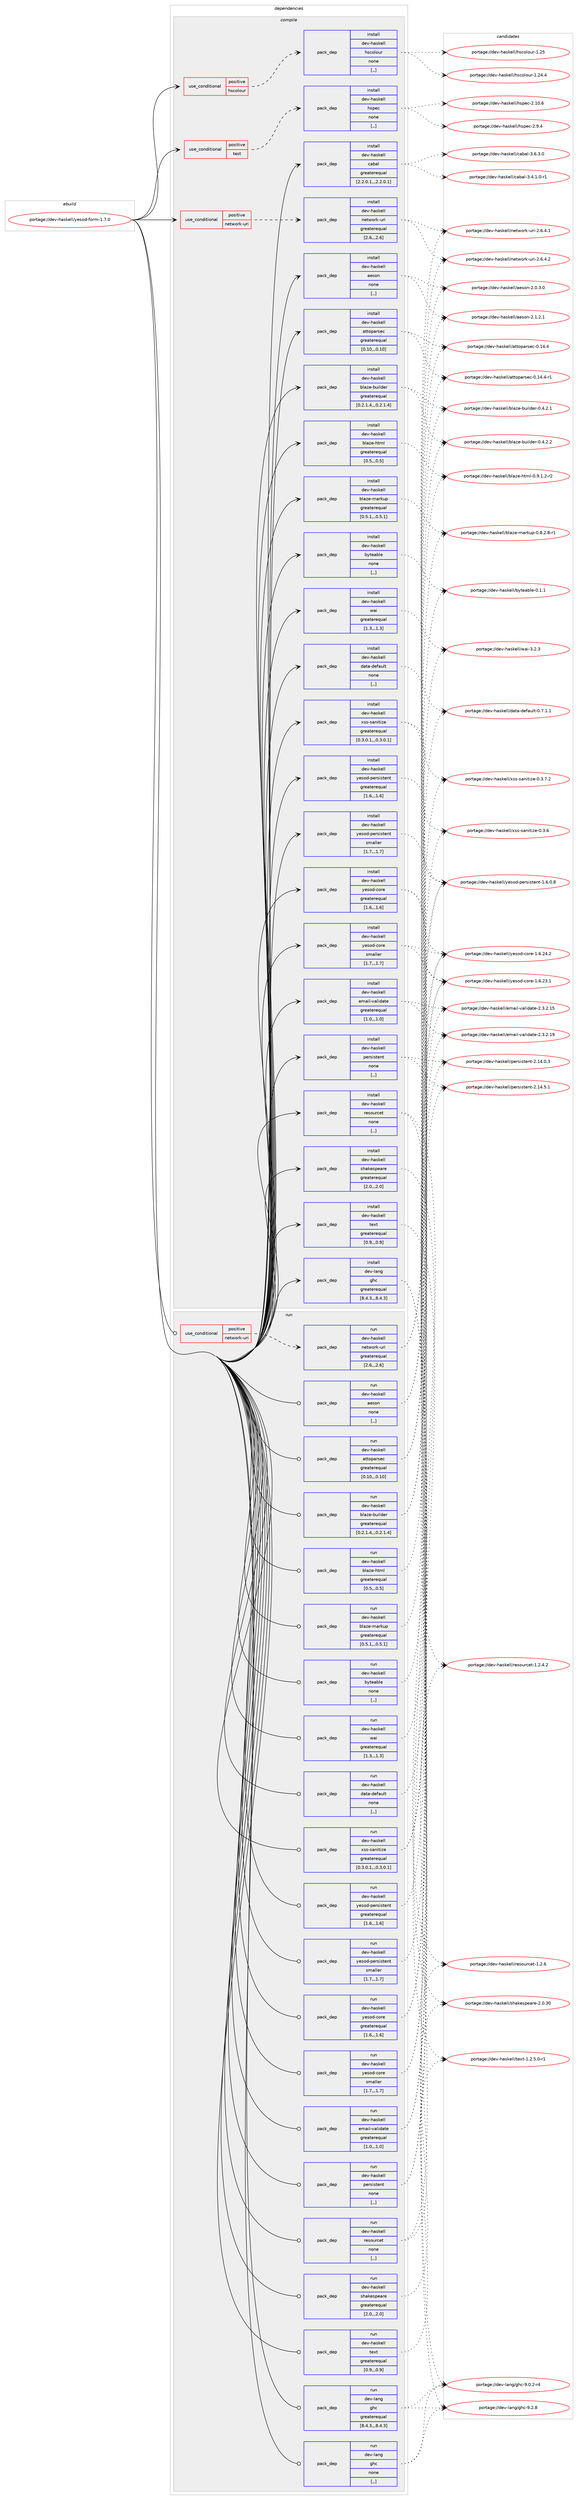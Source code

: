 digraph prolog {

# *************
# Graph options
# *************

newrank=true;
concentrate=true;
compound=true;
graph [rankdir=LR,fontname=Helvetica,fontsize=10,ranksep=1.5];#, ranksep=2.5, nodesep=0.2];
edge  [arrowhead=vee];
node  [fontname=Helvetica,fontsize=10];

# **********
# The ebuild
# **********

subgraph cluster_leftcol {
color=gray;
label=<<i>ebuild</i>>;
id [label="portage://dev-haskell/yesod-form-1.7.0", color=red, width=4, href="../dev-haskell/yesod-form-1.7.0.svg"];
}

# ****************
# The dependencies
# ****************

subgraph cluster_midcol {
color=gray;
label=<<i>dependencies</i>>;
subgraph cluster_compile {
fillcolor="#eeeeee";
style=filled;
label=<<i>compile</i>>;
subgraph cond21378 {
dependency92197 [label=<<TABLE BORDER="0" CELLBORDER="1" CELLSPACING="0" CELLPADDING="4"><TR><TD ROWSPAN="3" CELLPADDING="10">use_conditional</TD></TR><TR><TD>positive</TD></TR><TR><TD>hscolour</TD></TR></TABLE>>, shape=none, color=red];
subgraph pack69764 {
dependency92198 [label=<<TABLE BORDER="0" CELLBORDER="1" CELLSPACING="0" CELLPADDING="4" WIDTH="220"><TR><TD ROWSPAN="6" CELLPADDING="30">pack_dep</TD></TR><TR><TD WIDTH="110">install</TD></TR><TR><TD>dev-haskell</TD></TR><TR><TD>hscolour</TD></TR><TR><TD>none</TD></TR><TR><TD>[,,]</TD></TR></TABLE>>, shape=none, color=blue];
}
dependency92197:e -> dependency92198:w [weight=20,style="dashed",arrowhead="vee"];
}
id:e -> dependency92197:w [weight=20,style="solid",arrowhead="vee"];
subgraph cond21379 {
dependency92199 [label=<<TABLE BORDER="0" CELLBORDER="1" CELLSPACING="0" CELLPADDING="4"><TR><TD ROWSPAN="3" CELLPADDING="10">use_conditional</TD></TR><TR><TD>positive</TD></TR><TR><TD>network-uri</TD></TR></TABLE>>, shape=none, color=red];
subgraph pack69765 {
dependency92200 [label=<<TABLE BORDER="0" CELLBORDER="1" CELLSPACING="0" CELLPADDING="4" WIDTH="220"><TR><TD ROWSPAN="6" CELLPADDING="30">pack_dep</TD></TR><TR><TD WIDTH="110">install</TD></TR><TR><TD>dev-haskell</TD></TR><TR><TD>network-uri</TD></TR><TR><TD>greaterequal</TD></TR><TR><TD>[2.6,,,2.6]</TD></TR></TABLE>>, shape=none, color=blue];
}
dependency92199:e -> dependency92200:w [weight=20,style="dashed",arrowhead="vee"];
}
id:e -> dependency92199:w [weight=20,style="solid",arrowhead="vee"];
subgraph cond21380 {
dependency92201 [label=<<TABLE BORDER="0" CELLBORDER="1" CELLSPACING="0" CELLPADDING="4"><TR><TD ROWSPAN="3" CELLPADDING="10">use_conditional</TD></TR><TR><TD>positive</TD></TR><TR><TD>test</TD></TR></TABLE>>, shape=none, color=red];
subgraph pack69766 {
dependency92202 [label=<<TABLE BORDER="0" CELLBORDER="1" CELLSPACING="0" CELLPADDING="4" WIDTH="220"><TR><TD ROWSPAN="6" CELLPADDING="30">pack_dep</TD></TR><TR><TD WIDTH="110">install</TD></TR><TR><TD>dev-haskell</TD></TR><TR><TD>hspec</TD></TR><TR><TD>none</TD></TR><TR><TD>[,,]</TD></TR></TABLE>>, shape=none, color=blue];
}
dependency92201:e -> dependency92202:w [weight=20,style="dashed",arrowhead="vee"];
}
id:e -> dependency92201:w [weight=20,style="solid",arrowhead="vee"];
subgraph pack69767 {
dependency92203 [label=<<TABLE BORDER="0" CELLBORDER="1" CELLSPACING="0" CELLPADDING="4" WIDTH="220"><TR><TD ROWSPAN="6" CELLPADDING="30">pack_dep</TD></TR><TR><TD WIDTH="110">install</TD></TR><TR><TD>dev-haskell</TD></TR><TR><TD>aeson</TD></TR><TR><TD>none</TD></TR><TR><TD>[,,]</TD></TR></TABLE>>, shape=none, color=blue];
}
id:e -> dependency92203:w [weight=20,style="solid",arrowhead="vee"];
subgraph pack69768 {
dependency92204 [label=<<TABLE BORDER="0" CELLBORDER="1" CELLSPACING="0" CELLPADDING="4" WIDTH="220"><TR><TD ROWSPAN="6" CELLPADDING="30">pack_dep</TD></TR><TR><TD WIDTH="110">install</TD></TR><TR><TD>dev-haskell</TD></TR><TR><TD>attoparsec</TD></TR><TR><TD>greaterequal</TD></TR><TR><TD>[0.10,,,0.10]</TD></TR></TABLE>>, shape=none, color=blue];
}
id:e -> dependency92204:w [weight=20,style="solid",arrowhead="vee"];
subgraph pack69769 {
dependency92205 [label=<<TABLE BORDER="0" CELLBORDER="1" CELLSPACING="0" CELLPADDING="4" WIDTH="220"><TR><TD ROWSPAN="6" CELLPADDING="30">pack_dep</TD></TR><TR><TD WIDTH="110">install</TD></TR><TR><TD>dev-haskell</TD></TR><TR><TD>blaze-builder</TD></TR><TR><TD>greaterequal</TD></TR><TR><TD>[0.2.1.4,,,0.2.1.4]</TD></TR></TABLE>>, shape=none, color=blue];
}
id:e -> dependency92205:w [weight=20,style="solid",arrowhead="vee"];
subgraph pack69770 {
dependency92206 [label=<<TABLE BORDER="0" CELLBORDER="1" CELLSPACING="0" CELLPADDING="4" WIDTH="220"><TR><TD ROWSPAN="6" CELLPADDING="30">pack_dep</TD></TR><TR><TD WIDTH="110">install</TD></TR><TR><TD>dev-haskell</TD></TR><TR><TD>blaze-html</TD></TR><TR><TD>greaterequal</TD></TR><TR><TD>[0.5,,,0.5]</TD></TR></TABLE>>, shape=none, color=blue];
}
id:e -> dependency92206:w [weight=20,style="solid",arrowhead="vee"];
subgraph pack69771 {
dependency92207 [label=<<TABLE BORDER="0" CELLBORDER="1" CELLSPACING="0" CELLPADDING="4" WIDTH="220"><TR><TD ROWSPAN="6" CELLPADDING="30">pack_dep</TD></TR><TR><TD WIDTH="110">install</TD></TR><TR><TD>dev-haskell</TD></TR><TR><TD>blaze-markup</TD></TR><TR><TD>greaterequal</TD></TR><TR><TD>[0.5.1,,,0.5.1]</TD></TR></TABLE>>, shape=none, color=blue];
}
id:e -> dependency92207:w [weight=20,style="solid",arrowhead="vee"];
subgraph pack69772 {
dependency92208 [label=<<TABLE BORDER="0" CELLBORDER="1" CELLSPACING="0" CELLPADDING="4" WIDTH="220"><TR><TD ROWSPAN="6" CELLPADDING="30">pack_dep</TD></TR><TR><TD WIDTH="110">install</TD></TR><TR><TD>dev-haskell</TD></TR><TR><TD>byteable</TD></TR><TR><TD>none</TD></TR><TR><TD>[,,]</TD></TR></TABLE>>, shape=none, color=blue];
}
id:e -> dependency92208:w [weight=20,style="solid",arrowhead="vee"];
subgraph pack69773 {
dependency92209 [label=<<TABLE BORDER="0" CELLBORDER="1" CELLSPACING="0" CELLPADDING="4" WIDTH="220"><TR><TD ROWSPAN="6" CELLPADDING="30">pack_dep</TD></TR><TR><TD WIDTH="110">install</TD></TR><TR><TD>dev-haskell</TD></TR><TR><TD>cabal</TD></TR><TR><TD>greaterequal</TD></TR><TR><TD>[2.2.0.1,,,2.2.0.1]</TD></TR></TABLE>>, shape=none, color=blue];
}
id:e -> dependency92209:w [weight=20,style="solid",arrowhead="vee"];
subgraph pack69774 {
dependency92210 [label=<<TABLE BORDER="0" CELLBORDER="1" CELLSPACING="0" CELLPADDING="4" WIDTH="220"><TR><TD ROWSPAN="6" CELLPADDING="30">pack_dep</TD></TR><TR><TD WIDTH="110">install</TD></TR><TR><TD>dev-haskell</TD></TR><TR><TD>data-default</TD></TR><TR><TD>none</TD></TR><TR><TD>[,,]</TD></TR></TABLE>>, shape=none, color=blue];
}
id:e -> dependency92210:w [weight=20,style="solid",arrowhead="vee"];
subgraph pack69775 {
dependency92211 [label=<<TABLE BORDER="0" CELLBORDER="1" CELLSPACING="0" CELLPADDING="4" WIDTH="220"><TR><TD ROWSPAN="6" CELLPADDING="30">pack_dep</TD></TR><TR><TD WIDTH="110">install</TD></TR><TR><TD>dev-haskell</TD></TR><TR><TD>email-validate</TD></TR><TR><TD>greaterequal</TD></TR><TR><TD>[1.0,,,1.0]</TD></TR></TABLE>>, shape=none, color=blue];
}
id:e -> dependency92211:w [weight=20,style="solid",arrowhead="vee"];
subgraph pack69776 {
dependency92212 [label=<<TABLE BORDER="0" CELLBORDER="1" CELLSPACING="0" CELLPADDING="4" WIDTH="220"><TR><TD ROWSPAN="6" CELLPADDING="30">pack_dep</TD></TR><TR><TD WIDTH="110">install</TD></TR><TR><TD>dev-haskell</TD></TR><TR><TD>persistent</TD></TR><TR><TD>none</TD></TR><TR><TD>[,,]</TD></TR></TABLE>>, shape=none, color=blue];
}
id:e -> dependency92212:w [weight=20,style="solid",arrowhead="vee"];
subgraph pack69777 {
dependency92213 [label=<<TABLE BORDER="0" CELLBORDER="1" CELLSPACING="0" CELLPADDING="4" WIDTH="220"><TR><TD ROWSPAN="6" CELLPADDING="30">pack_dep</TD></TR><TR><TD WIDTH="110">install</TD></TR><TR><TD>dev-haskell</TD></TR><TR><TD>resourcet</TD></TR><TR><TD>none</TD></TR><TR><TD>[,,]</TD></TR></TABLE>>, shape=none, color=blue];
}
id:e -> dependency92213:w [weight=20,style="solid",arrowhead="vee"];
subgraph pack69778 {
dependency92214 [label=<<TABLE BORDER="0" CELLBORDER="1" CELLSPACING="0" CELLPADDING="4" WIDTH="220"><TR><TD ROWSPAN="6" CELLPADDING="30">pack_dep</TD></TR><TR><TD WIDTH="110">install</TD></TR><TR><TD>dev-haskell</TD></TR><TR><TD>shakespeare</TD></TR><TR><TD>greaterequal</TD></TR><TR><TD>[2.0,,,2.0]</TD></TR></TABLE>>, shape=none, color=blue];
}
id:e -> dependency92214:w [weight=20,style="solid",arrowhead="vee"];
subgraph pack69779 {
dependency92215 [label=<<TABLE BORDER="0" CELLBORDER="1" CELLSPACING="0" CELLPADDING="4" WIDTH="220"><TR><TD ROWSPAN="6" CELLPADDING="30">pack_dep</TD></TR><TR><TD WIDTH="110">install</TD></TR><TR><TD>dev-haskell</TD></TR><TR><TD>text</TD></TR><TR><TD>greaterequal</TD></TR><TR><TD>[0.9,,,0.9]</TD></TR></TABLE>>, shape=none, color=blue];
}
id:e -> dependency92215:w [weight=20,style="solid",arrowhead="vee"];
subgraph pack69780 {
dependency92216 [label=<<TABLE BORDER="0" CELLBORDER="1" CELLSPACING="0" CELLPADDING="4" WIDTH="220"><TR><TD ROWSPAN="6" CELLPADDING="30">pack_dep</TD></TR><TR><TD WIDTH="110">install</TD></TR><TR><TD>dev-haskell</TD></TR><TR><TD>wai</TD></TR><TR><TD>greaterequal</TD></TR><TR><TD>[1.3,,,1.3]</TD></TR></TABLE>>, shape=none, color=blue];
}
id:e -> dependency92216:w [weight=20,style="solid",arrowhead="vee"];
subgraph pack69781 {
dependency92217 [label=<<TABLE BORDER="0" CELLBORDER="1" CELLSPACING="0" CELLPADDING="4" WIDTH="220"><TR><TD ROWSPAN="6" CELLPADDING="30">pack_dep</TD></TR><TR><TD WIDTH="110">install</TD></TR><TR><TD>dev-haskell</TD></TR><TR><TD>xss-sanitize</TD></TR><TR><TD>greaterequal</TD></TR><TR><TD>[0.3.0.1,,,0.3.0.1]</TD></TR></TABLE>>, shape=none, color=blue];
}
id:e -> dependency92217:w [weight=20,style="solid",arrowhead="vee"];
subgraph pack69782 {
dependency92218 [label=<<TABLE BORDER="0" CELLBORDER="1" CELLSPACING="0" CELLPADDING="4" WIDTH="220"><TR><TD ROWSPAN="6" CELLPADDING="30">pack_dep</TD></TR><TR><TD WIDTH="110">install</TD></TR><TR><TD>dev-haskell</TD></TR><TR><TD>yesod-core</TD></TR><TR><TD>greaterequal</TD></TR><TR><TD>[1.6,,,1.6]</TD></TR></TABLE>>, shape=none, color=blue];
}
id:e -> dependency92218:w [weight=20,style="solid",arrowhead="vee"];
subgraph pack69783 {
dependency92219 [label=<<TABLE BORDER="0" CELLBORDER="1" CELLSPACING="0" CELLPADDING="4" WIDTH="220"><TR><TD ROWSPAN="6" CELLPADDING="30">pack_dep</TD></TR><TR><TD WIDTH="110">install</TD></TR><TR><TD>dev-haskell</TD></TR><TR><TD>yesod-core</TD></TR><TR><TD>smaller</TD></TR><TR><TD>[1.7,,,1.7]</TD></TR></TABLE>>, shape=none, color=blue];
}
id:e -> dependency92219:w [weight=20,style="solid",arrowhead="vee"];
subgraph pack69784 {
dependency92220 [label=<<TABLE BORDER="0" CELLBORDER="1" CELLSPACING="0" CELLPADDING="4" WIDTH="220"><TR><TD ROWSPAN="6" CELLPADDING="30">pack_dep</TD></TR><TR><TD WIDTH="110">install</TD></TR><TR><TD>dev-haskell</TD></TR><TR><TD>yesod-persistent</TD></TR><TR><TD>greaterequal</TD></TR><TR><TD>[1.6,,,1.6]</TD></TR></TABLE>>, shape=none, color=blue];
}
id:e -> dependency92220:w [weight=20,style="solid",arrowhead="vee"];
subgraph pack69785 {
dependency92221 [label=<<TABLE BORDER="0" CELLBORDER="1" CELLSPACING="0" CELLPADDING="4" WIDTH="220"><TR><TD ROWSPAN="6" CELLPADDING="30">pack_dep</TD></TR><TR><TD WIDTH="110">install</TD></TR><TR><TD>dev-haskell</TD></TR><TR><TD>yesod-persistent</TD></TR><TR><TD>smaller</TD></TR><TR><TD>[1.7,,,1.7]</TD></TR></TABLE>>, shape=none, color=blue];
}
id:e -> dependency92221:w [weight=20,style="solid",arrowhead="vee"];
subgraph pack69786 {
dependency92222 [label=<<TABLE BORDER="0" CELLBORDER="1" CELLSPACING="0" CELLPADDING="4" WIDTH="220"><TR><TD ROWSPAN="6" CELLPADDING="30">pack_dep</TD></TR><TR><TD WIDTH="110">install</TD></TR><TR><TD>dev-lang</TD></TR><TR><TD>ghc</TD></TR><TR><TD>greaterequal</TD></TR><TR><TD>[8.4.3,,,8.4.3]</TD></TR></TABLE>>, shape=none, color=blue];
}
id:e -> dependency92222:w [weight=20,style="solid",arrowhead="vee"];
}
subgraph cluster_compileandrun {
fillcolor="#eeeeee";
style=filled;
label=<<i>compile and run</i>>;
}
subgraph cluster_run {
fillcolor="#eeeeee";
style=filled;
label=<<i>run</i>>;
subgraph cond21381 {
dependency92223 [label=<<TABLE BORDER="0" CELLBORDER="1" CELLSPACING="0" CELLPADDING="4"><TR><TD ROWSPAN="3" CELLPADDING="10">use_conditional</TD></TR><TR><TD>positive</TD></TR><TR><TD>network-uri</TD></TR></TABLE>>, shape=none, color=red];
subgraph pack69787 {
dependency92224 [label=<<TABLE BORDER="0" CELLBORDER="1" CELLSPACING="0" CELLPADDING="4" WIDTH="220"><TR><TD ROWSPAN="6" CELLPADDING="30">pack_dep</TD></TR><TR><TD WIDTH="110">run</TD></TR><TR><TD>dev-haskell</TD></TR><TR><TD>network-uri</TD></TR><TR><TD>greaterequal</TD></TR><TR><TD>[2.6,,,2.6]</TD></TR></TABLE>>, shape=none, color=blue];
}
dependency92223:e -> dependency92224:w [weight=20,style="dashed",arrowhead="vee"];
}
id:e -> dependency92223:w [weight=20,style="solid",arrowhead="odot"];
subgraph pack69788 {
dependency92225 [label=<<TABLE BORDER="0" CELLBORDER="1" CELLSPACING="0" CELLPADDING="4" WIDTH="220"><TR><TD ROWSPAN="6" CELLPADDING="30">pack_dep</TD></TR><TR><TD WIDTH="110">run</TD></TR><TR><TD>dev-haskell</TD></TR><TR><TD>aeson</TD></TR><TR><TD>none</TD></TR><TR><TD>[,,]</TD></TR></TABLE>>, shape=none, color=blue];
}
id:e -> dependency92225:w [weight=20,style="solid",arrowhead="odot"];
subgraph pack69789 {
dependency92226 [label=<<TABLE BORDER="0" CELLBORDER="1" CELLSPACING="0" CELLPADDING="4" WIDTH="220"><TR><TD ROWSPAN="6" CELLPADDING="30">pack_dep</TD></TR><TR><TD WIDTH="110">run</TD></TR><TR><TD>dev-haskell</TD></TR><TR><TD>attoparsec</TD></TR><TR><TD>greaterequal</TD></TR><TR><TD>[0.10,,,0.10]</TD></TR></TABLE>>, shape=none, color=blue];
}
id:e -> dependency92226:w [weight=20,style="solid",arrowhead="odot"];
subgraph pack69790 {
dependency92227 [label=<<TABLE BORDER="0" CELLBORDER="1" CELLSPACING="0" CELLPADDING="4" WIDTH="220"><TR><TD ROWSPAN="6" CELLPADDING="30">pack_dep</TD></TR><TR><TD WIDTH="110">run</TD></TR><TR><TD>dev-haskell</TD></TR><TR><TD>blaze-builder</TD></TR><TR><TD>greaterequal</TD></TR><TR><TD>[0.2.1.4,,,0.2.1.4]</TD></TR></TABLE>>, shape=none, color=blue];
}
id:e -> dependency92227:w [weight=20,style="solid",arrowhead="odot"];
subgraph pack69791 {
dependency92228 [label=<<TABLE BORDER="0" CELLBORDER="1" CELLSPACING="0" CELLPADDING="4" WIDTH="220"><TR><TD ROWSPAN="6" CELLPADDING="30">pack_dep</TD></TR><TR><TD WIDTH="110">run</TD></TR><TR><TD>dev-haskell</TD></TR><TR><TD>blaze-html</TD></TR><TR><TD>greaterequal</TD></TR><TR><TD>[0.5,,,0.5]</TD></TR></TABLE>>, shape=none, color=blue];
}
id:e -> dependency92228:w [weight=20,style="solid",arrowhead="odot"];
subgraph pack69792 {
dependency92229 [label=<<TABLE BORDER="0" CELLBORDER="1" CELLSPACING="0" CELLPADDING="4" WIDTH="220"><TR><TD ROWSPAN="6" CELLPADDING="30">pack_dep</TD></TR><TR><TD WIDTH="110">run</TD></TR><TR><TD>dev-haskell</TD></TR><TR><TD>blaze-markup</TD></TR><TR><TD>greaterequal</TD></TR><TR><TD>[0.5.1,,,0.5.1]</TD></TR></TABLE>>, shape=none, color=blue];
}
id:e -> dependency92229:w [weight=20,style="solid",arrowhead="odot"];
subgraph pack69793 {
dependency92230 [label=<<TABLE BORDER="0" CELLBORDER="1" CELLSPACING="0" CELLPADDING="4" WIDTH="220"><TR><TD ROWSPAN="6" CELLPADDING="30">pack_dep</TD></TR><TR><TD WIDTH="110">run</TD></TR><TR><TD>dev-haskell</TD></TR><TR><TD>byteable</TD></TR><TR><TD>none</TD></TR><TR><TD>[,,]</TD></TR></TABLE>>, shape=none, color=blue];
}
id:e -> dependency92230:w [weight=20,style="solid",arrowhead="odot"];
subgraph pack69794 {
dependency92231 [label=<<TABLE BORDER="0" CELLBORDER="1" CELLSPACING="0" CELLPADDING="4" WIDTH="220"><TR><TD ROWSPAN="6" CELLPADDING="30">pack_dep</TD></TR><TR><TD WIDTH="110">run</TD></TR><TR><TD>dev-haskell</TD></TR><TR><TD>data-default</TD></TR><TR><TD>none</TD></TR><TR><TD>[,,]</TD></TR></TABLE>>, shape=none, color=blue];
}
id:e -> dependency92231:w [weight=20,style="solid",arrowhead="odot"];
subgraph pack69795 {
dependency92232 [label=<<TABLE BORDER="0" CELLBORDER="1" CELLSPACING="0" CELLPADDING="4" WIDTH="220"><TR><TD ROWSPAN="6" CELLPADDING="30">pack_dep</TD></TR><TR><TD WIDTH="110">run</TD></TR><TR><TD>dev-haskell</TD></TR><TR><TD>email-validate</TD></TR><TR><TD>greaterequal</TD></TR><TR><TD>[1.0,,,1.0]</TD></TR></TABLE>>, shape=none, color=blue];
}
id:e -> dependency92232:w [weight=20,style="solid",arrowhead="odot"];
subgraph pack69796 {
dependency92233 [label=<<TABLE BORDER="0" CELLBORDER="1" CELLSPACING="0" CELLPADDING="4" WIDTH="220"><TR><TD ROWSPAN="6" CELLPADDING="30">pack_dep</TD></TR><TR><TD WIDTH="110">run</TD></TR><TR><TD>dev-haskell</TD></TR><TR><TD>persistent</TD></TR><TR><TD>none</TD></TR><TR><TD>[,,]</TD></TR></TABLE>>, shape=none, color=blue];
}
id:e -> dependency92233:w [weight=20,style="solid",arrowhead="odot"];
subgraph pack69797 {
dependency92234 [label=<<TABLE BORDER="0" CELLBORDER="1" CELLSPACING="0" CELLPADDING="4" WIDTH="220"><TR><TD ROWSPAN="6" CELLPADDING="30">pack_dep</TD></TR><TR><TD WIDTH="110">run</TD></TR><TR><TD>dev-haskell</TD></TR><TR><TD>resourcet</TD></TR><TR><TD>none</TD></TR><TR><TD>[,,]</TD></TR></TABLE>>, shape=none, color=blue];
}
id:e -> dependency92234:w [weight=20,style="solid",arrowhead="odot"];
subgraph pack69798 {
dependency92235 [label=<<TABLE BORDER="0" CELLBORDER="1" CELLSPACING="0" CELLPADDING="4" WIDTH="220"><TR><TD ROWSPAN="6" CELLPADDING="30">pack_dep</TD></TR><TR><TD WIDTH="110">run</TD></TR><TR><TD>dev-haskell</TD></TR><TR><TD>shakespeare</TD></TR><TR><TD>greaterequal</TD></TR><TR><TD>[2.0,,,2.0]</TD></TR></TABLE>>, shape=none, color=blue];
}
id:e -> dependency92235:w [weight=20,style="solid",arrowhead="odot"];
subgraph pack69799 {
dependency92236 [label=<<TABLE BORDER="0" CELLBORDER="1" CELLSPACING="0" CELLPADDING="4" WIDTH="220"><TR><TD ROWSPAN="6" CELLPADDING="30">pack_dep</TD></TR><TR><TD WIDTH="110">run</TD></TR><TR><TD>dev-haskell</TD></TR><TR><TD>text</TD></TR><TR><TD>greaterequal</TD></TR><TR><TD>[0.9,,,0.9]</TD></TR></TABLE>>, shape=none, color=blue];
}
id:e -> dependency92236:w [weight=20,style="solid",arrowhead="odot"];
subgraph pack69800 {
dependency92237 [label=<<TABLE BORDER="0" CELLBORDER="1" CELLSPACING="0" CELLPADDING="4" WIDTH="220"><TR><TD ROWSPAN="6" CELLPADDING="30">pack_dep</TD></TR><TR><TD WIDTH="110">run</TD></TR><TR><TD>dev-haskell</TD></TR><TR><TD>wai</TD></TR><TR><TD>greaterequal</TD></TR><TR><TD>[1.3,,,1.3]</TD></TR></TABLE>>, shape=none, color=blue];
}
id:e -> dependency92237:w [weight=20,style="solid",arrowhead="odot"];
subgraph pack69801 {
dependency92238 [label=<<TABLE BORDER="0" CELLBORDER="1" CELLSPACING="0" CELLPADDING="4" WIDTH="220"><TR><TD ROWSPAN="6" CELLPADDING="30">pack_dep</TD></TR><TR><TD WIDTH="110">run</TD></TR><TR><TD>dev-haskell</TD></TR><TR><TD>xss-sanitize</TD></TR><TR><TD>greaterequal</TD></TR><TR><TD>[0.3.0.1,,,0.3.0.1]</TD></TR></TABLE>>, shape=none, color=blue];
}
id:e -> dependency92238:w [weight=20,style="solid",arrowhead="odot"];
subgraph pack69802 {
dependency92239 [label=<<TABLE BORDER="0" CELLBORDER="1" CELLSPACING="0" CELLPADDING="4" WIDTH="220"><TR><TD ROWSPAN="6" CELLPADDING="30">pack_dep</TD></TR><TR><TD WIDTH="110">run</TD></TR><TR><TD>dev-haskell</TD></TR><TR><TD>yesod-core</TD></TR><TR><TD>greaterequal</TD></TR><TR><TD>[1.6,,,1.6]</TD></TR></TABLE>>, shape=none, color=blue];
}
id:e -> dependency92239:w [weight=20,style="solid",arrowhead="odot"];
subgraph pack69803 {
dependency92240 [label=<<TABLE BORDER="0" CELLBORDER="1" CELLSPACING="0" CELLPADDING="4" WIDTH="220"><TR><TD ROWSPAN="6" CELLPADDING="30">pack_dep</TD></TR><TR><TD WIDTH="110">run</TD></TR><TR><TD>dev-haskell</TD></TR><TR><TD>yesod-core</TD></TR><TR><TD>smaller</TD></TR><TR><TD>[1.7,,,1.7]</TD></TR></TABLE>>, shape=none, color=blue];
}
id:e -> dependency92240:w [weight=20,style="solid",arrowhead="odot"];
subgraph pack69804 {
dependency92241 [label=<<TABLE BORDER="0" CELLBORDER="1" CELLSPACING="0" CELLPADDING="4" WIDTH="220"><TR><TD ROWSPAN="6" CELLPADDING="30">pack_dep</TD></TR><TR><TD WIDTH="110">run</TD></TR><TR><TD>dev-haskell</TD></TR><TR><TD>yesod-persistent</TD></TR><TR><TD>greaterequal</TD></TR><TR><TD>[1.6,,,1.6]</TD></TR></TABLE>>, shape=none, color=blue];
}
id:e -> dependency92241:w [weight=20,style="solid",arrowhead="odot"];
subgraph pack69805 {
dependency92242 [label=<<TABLE BORDER="0" CELLBORDER="1" CELLSPACING="0" CELLPADDING="4" WIDTH="220"><TR><TD ROWSPAN="6" CELLPADDING="30">pack_dep</TD></TR><TR><TD WIDTH="110">run</TD></TR><TR><TD>dev-haskell</TD></TR><TR><TD>yesod-persistent</TD></TR><TR><TD>smaller</TD></TR><TR><TD>[1.7,,,1.7]</TD></TR></TABLE>>, shape=none, color=blue];
}
id:e -> dependency92242:w [weight=20,style="solid",arrowhead="odot"];
subgraph pack69806 {
dependency92243 [label=<<TABLE BORDER="0" CELLBORDER="1" CELLSPACING="0" CELLPADDING="4" WIDTH="220"><TR><TD ROWSPAN="6" CELLPADDING="30">pack_dep</TD></TR><TR><TD WIDTH="110">run</TD></TR><TR><TD>dev-lang</TD></TR><TR><TD>ghc</TD></TR><TR><TD>greaterequal</TD></TR><TR><TD>[8.4.3,,,8.4.3]</TD></TR></TABLE>>, shape=none, color=blue];
}
id:e -> dependency92243:w [weight=20,style="solid",arrowhead="odot"];
subgraph pack69807 {
dependency92244 [label=<<TABLE BORDER="0" CELLBORDER="1" CELLSPACING="0" CELLPADDING="4" WIDTH="220"><TR><TD ROWSPAN="6" CELLPADDING="30">pack_dep</TD></TR><TR><TD WIDTH="110">run</TD></TR><TR><TD>dev-lang</TD></TR><TR><TD>ghc</TD></TR><TR><TD>none</TD></TR><TR><TD>[,,]</TD></TR></TABLE>>, shape=none, color=blue];
}
id:e -> dependency92244:w [weight=20,style="solid",arrowhead="odot"];
}
}

# **************
# The candidates
# **************

subgraph cluster_choices {
rank=same;
color=gray;
label=<<i>candidates</i>>;

subgraph choice69764 {
color=black;
nodesep=1;
choice100101118451049711510710110810847104115991111081111171144549465053 [label="portage://dev-haskell/hscolour-1.25", color=red, width=4,href="../dev-haskell/hscolour-1.25.svg"];
choice1001011184510497115107101108108471041159911110811111711445494650524652 [label="portage://dev-haskell/hscolour-1.24.4", color=red, width=4,href="../dev-haskell/hscolour-1.24.4.svg"];
dependency92198:e -> choice100101118451049711510710110810847104115991111081111171144549465053:w [style=dotted,weight="100"];
dependency92198:e -> choice1001011184510497115107101108108471041159911110811111711445494650524652:w [style=dotted,weight="100"];
}
subgraph choice69765 {
color=black;
nodesep=1;
choice100101118451049711510710110810847110101116119111114107451171141054550465446524650 [label="portage://dev-haskell/network-uri-2.6.4.2", color=red, width=4,href="../dev-haskell/network-uri-2.6.4.2.svg"];
choice100101118451049711510710110810847110101116119111114107451171141054550465446524649 [label="portage://dev-haskell/network-uri-2.6.4.1", color=red, width=4,href="../dev-haskell/network-uri-2.6.4.1.svg"];
dependency92200:e -> choice100101118451049711510710110810847110101116119111114107451171141054550465446524650:w [style=dotted,weight="100"];
dependency92200:e -> choice100101118451049711510710110810847110101116119111114107451171141054550465446524649:w [style=dotted,weight="100"];
}
subgraph choice69766 {
color=black;
nodesep=1;
choice1001011184510497115107101108108471041151121019945504649484654 [label="portage://dev-haskell/hspec-2.10.6", color=red, width=4,href="../dev-haskell/hspec-2.10.6.svg"];
choice10010111845104971151071011081084710411511210199455046574652 [label="portage://dev-haskell/hspec-2.9.4", color=red, width=4,href="../dev-haskell/hspec-2.9.4.svg"];
dependency92202:e -> choice1001011184510497115107101108108471041151121019945504649484654:w [style=dotted,weight="100"];
dependency92202:e -> choice10010111845104971151071011081084710411511210199455046574652:w [style=dotted,weight="100"];
}
subgraph choice69767 {
color=black;
nodesep=1;
choice100101118451049711510710110810847971011151111104550464946504649 [label="portage://dev-haskell/aeson-2.1.2.1", color=red, width=4,href="../dev-haskell/aeson-2.1.2.1.svg"];
choice100101118451049711510710110810847971011151111104550464846514648 [label="portage://dev-haskell/aeson-2.0.3.0", color=red, width=4,href="../dev-haskell/aeson-2.0.3.0.svg"];
dependency92203:e -> choice100101118451049711510710110810847971011151111104550464946504649:w [style=dotted,weight="100"];
dependency92203:e -> choice100101118451049711510710110810847971011151111104550464846514648:w [style=dotted,weight="100"];
}
subgraph choice69768 {
color=black;
nodesep=1;
choice100101118451049711510710110810847971161161111129711411510199454846495246524511449 [label="portage://dev-haskell/attoparsec-0.14.4-r1", color=red, width=4,href="../dev-haskell/attoparsec-0.14.4-r1.svg"];
choice10010111845104971151071011081084797116116111112971141151019945484649524652 [label="portage://dev-haskell/attoparsec-0.14.4", color=red, width=4,href="../dev-haskell/attoparsec-0.14.4.svg"];
dependency92204:e -> choice100101118451049711510710110810847971161161111129711411510199454846495246524511449:w [style=dotted,weight="100"];
dependency92204:e -> choice10010111845104971151071011081084797116116111112971141151019945484649524652:w [style=dotted,weight="100"];
}
subgraph choice69769 {
color=black;
nodesep=1;
choice100101118451049711510710110810847981089712210145981171051081001011144548465246504650 [label="portage://dev-haskell/blaze-builder-0.4.2.2", color=red, width=4,href="../dev-haskell/blaze-builder-0.4.2.2.svg"];
choice100101118451049711510710110810847981089712210145981171051081001011144548465246504649 [label="portage://dev-haskell/blaze-builder-0.4.2.1", color=red, width=4,href="../dev-haskell/blaze-builder-0.4.2.1.svg"];
dependency92205:e -> choice100101118451049711510710110810847981089712210145981171051081001011144548465246504650:w [style=dotted,weight="100"];
dependency92205:e -> choice100101118451049711510710110810847981089712210145981171051081001011144548465246504649:w [style=dotted,weight="100"];
}
subgraph choice69770 {
color=black;
nodesep=1;
choice10010111845104971151071011081084798108971221014510411610910845484657464946504511450 [label="portage://dev-haskell/blaze-html-0.9.1.2-r2", color=red, width=4,href="../dev-haskell/blaze-html-0.9.1.2-r2.svg"];
dependency92206:e -> choice10010111845104971151071011081084798108971221014510411610910845484657464946504511450:w [style=dotted,weight="100"];
}
subgraph choice69771 {
color=black;
nodesep=1;
choice1001011184510497115107101108108479810897122101451099711410711711245484656465046564511449 [label="portage://dev-haskell/blaze-markup-0.8.2.8-r1", color=red, width=4,href="../dev-haskell/blaze-markup-0.8.2.8-r1.svg"];
dependency92207:e -> choice1001011184510497115107101108108479810897122101451099711410711711245484656465046564511449:w [style=dotted,weight="100"];
}
subgraph choice69772 {
color=black;
nodesep=1;
choice100101118451049711510710110810847981211161019798108101454846494649 [label="portage://dev-haskell/byteable-0.1.1", color=red, width=4,href="../dev-haskell/byteable-0.1.1.svg"];
dependency92208:e -> choice100101118451049711510710110810847981211161019798108101454846494649:w [style=dotted,weight="100"];
}
subgraph choice69773 {
color=black;
nodesep=1;
choice100101118451049711510710110810847999798971084551465446514648 [label="portage://dev-haskell/cabal-3.6.3.0", color=red, width=4,href="../dev-haskell/cabal-3.6.3.0.svg"];
choice1001011184510497115107101108108479997989710845514652464946484511449 [label="portage://dev-haskell/cabal-3.4.1.0-r1", color=red, width=4,href="../dev-haskell/cabal-3.4.1.0-r1.svg"];
dependency92209:e -> choice100101118451049711510710110810847999798971084551465446514648:w [style=dotted,weight="100"];
dependency92209:e -> choice1001011184510497115107101108108479997989710845514652464946484511449:w [style=dotted,weight="100"];
}
subgraph choice69774 {
color=black;
nodesep=1;
choice100101118451049711510710110810847100971169745100101102971171081164548465546494649 [label="portage://dev-haskell/data-default-0.7.1.1", color=red, width=4,href="../dev-haskell/data-default-0.7.1.1.svg"];
dependency92210:e -> choice100101118451049711510710110810847100971169745100101102971171081164548465546494649:w [style=dotted,weight="100"];
}
subgraph choice69775 {
color=black;
nodesep=1;
choice10010111845104971151071011081084710110997105108451189710810510097116101455046514650464957 [label="portage://dev-haskell/email-validate-2.3.2.19", color=red, width=4,href="../dev-haskell/email-validate-2.3.2.19.svg"];
choice10010111845104971151071011081084710110997105108451189710810510097116101455046514650464953 [label="portage://dev-haskell/email-validate-2.3.2.15", color=red, width=4,href="../dev-haskell/email-validate-2.3.2.15.svg"];
dependency92211:e -> choice10010111845104971151071011081084710110997105108451189710810510097116101455046514650464957:w [style=dotted,weight="100"];
dependency92211:e -> choice10010111845104971151071011081084710110997105108451189710810510097116101455046514650464953:w [style=dotted,weight="100"];
}
subgraph choice69776 {
color=black;
nodesep=1;
choice100101118451049711510710110810847112101114115105115116101110116455046495246534649 [label="portage://dev-haskell/persistent-2.14.5.1", color=red, width=4,href="../dev-haskell/persistent-2.14.5.1.svg"];
choice100101118451049711510710110810847112101114115105115116101110116455046495246484651 [label="portage://dev-haskell/persistent-2.14.0.3", color=red, width=4,href="../dev-haskell/persistent-2.14.0.3.svg"];
dependency92212:e -> choice100101118451049711510710110810847112101114115105115116101110116455046495246534649:w [style=dotted,weight="100"];
dependency92212:e -> choice100101118451049711510710110810847112101114115105115116101110116455046495246484651:w [style=dotted,weight="100"];
}
subgraph choice69777 {
color=black;
nodesep=1;
choice10010111845104971151071011081084711410111511111711499101116454946504654 [label="portage://dev-haskell/resourcet-1.2.6", color=red, width=4,href="../dev-haskell/resourcet-1.2.6.svg"];
choice100101118451049711510710110810847114101115111117114991011164549465046524650 [label="portage://dev-haskell/resourcet-1.2.4.2", color=red, width=4,href="../dev-haskell/resourcet-1.2.4.2.svg"];
dependency92213:e -> choice10010111845104971151071011081084711410111511111711499101116454946504654:w [style=dotted,weight="100"];
dependency92213:e -> choice100101118451049711510710110810847114101115111117114991011164549465046524650:w [style=dotted,weight="100"];
}
subgraph choice69778 {
color=black;
nodesep=1;
choice100101118451049711510710110810847115104971071011151121019711410145504648465148 [label="portage://dev-haskell/shakespeare-2.0.30", color=red, width=4,href="../dev-haskell/shakespeare-2.0.30.svg"];
dependency92214:e -> choice100101118451049711510710110810847115104971071011151121019711410145504648465148:w [style=dotted,weight="100"];
}
subgraph choice69779 {
color=black;
nodesep=1;
choice10010111845104971151071011081084711610112011645494650465346484511449 [label="portage://dev-haskell/text-1.2.5.0-r1", color=red, width=4,href="../dev-haskell/text-1.2.5.0-r1.svg"];
dependency92215:e -> choice10010111845104971151071011081084711610112011645494650465346484511449:w [style=dotted,weight="100"];
}
subgraph choice69780 {
color=black;
nodesep=1;
choice10010111845104971151071011081084711997105455146504651 [label="portage://dev-haskell/wai-3.2.3", color=red, width=4,href="../dev-haskell/wai-3.2.3.svg"];
dependency92216:e -> choice10010111845104971151071011081084711997105455146504651:w [style=dotted,weight="100"];
}
subgraph choice69781 {
color=black;
nodesep=1;
choice10010111845104971151071011081084712011511545115971101051161051221014548465146554650 [label="portage://dev-haskell/xss-sanitize-0.3.7.2", color=red, width=4,href="../dev-haskell/xss-sanitize-0.3.7.2.svg"];
choice1001011184510497115107101108108471201151154511597110105116105122101454846514654 [label="portage://dev-haskell/xss-sanitize-0.3.6", color=red, width=4,href="../dev-haskell/xss-sanitize-0.3.6.svg"];
dependency92217:e -> choice10010111845104971151071011081084712011511545115971101051161051221014548465146554650:w [style=dotted,weight="100"];
dependency92217:e -> choice1001011184510497115107101108108471201151154511597110105116105122101454846514654:w [style=dotted,weight="100"];
}
subgraph choice69782 {
color=black;
nodesep=1;
choice1001011184510497115107101108108471211011151111004599111114101454946544650524650 [label="portage://dev-haskell/yesod-core-1.6.24.2", color=red, width=4,href="../dev-haskell/yesod-core-1.6.24.2.svg"];
choice1001011184510497115107101108108471211011151111004599111114101454946544650514649 [label="portage://dev-haskell/yesod-core-1.6.23.1", color=red, width=4,href="../dev-haskell/yesod-core-1.6.23.1.svg"];
dependency92218:e -> choice1001011184510497115107101108108471211011151111004599111114101454946544650524650:w [style=dotted,weight="100"];
dependency92218:e -> choice1001011184510497115107101108108471211011151111004599111114101454946544650514649:w [style=dotted,weight="100"];
}
subgraph choice69783 {
color=black;
nodesep=1;
choice1001011184510497115107101108108471211011151111004599111114101454946544650524650 [label="portage://dev-haskell/yesod-core-1.6.24.2", color=red, width=4,href="../dev-haskell/yesod-core-1.6.24.2.svg"];
choice1001011184510497115107101108108471211011151111004599111114101454946544650514649 [label="portage://dev-haskell/yesod-core-1.6.23.1", color=red, width=4,href="../dev-haskell/yesod-core-1.6.23.1.svg"];
dependency92219:e -> choice1001011184510497115107101108108471211011151111004599111114101454946544650524650:w [style=dotted,weight="100"];
dependency92219:e -> choice1001011184510497115107101108108471211011151111004599111114101454946544650514649:w [style=dotted,weight="100"];
}
subgraph choice69784 {
color=black;
nodesep=1;
choice100101118451049711510710110810847121101115111100451121011141151051151161011101164549465446484656 [label="portage://dev-haskell/yesod-persistent-1.6.0.8", color=red, width=4,href="../dev-haskell/yesod-persistent-1.6.0.8.svg"];
dependency92220:e -> choice100101118451049711510710110810847121101115111100451121011141151051151161011101164549465446484656:w [style=dotted,weight="100"];
}
subgraph choice69785 {
color=black;
nodesep=1;
choice100101118451049711510710110810847121101115111100451121011141151051151161011101164549465446484656 [label="portage://dev-haskell/yesod-persistent-1.6.0.8", color=red, width=4,href="../dev-haskell/yesod-persistent-1.6.0.8.svg"];
dependency92221:e -> choice100101118451049711510710110810847121101115111100451121011141151051151161011101164549465446484656:w [style=dotted,weight="100"];
}
subgraph choice69786 {
color=black;
nodesep=1;
choice10010111845108971101034710310499455746504656 [label="portage://dev-lang/ghc-9.2.8", color=red, width=4,href="../dev-lang/ghc-9.2.8.svg"];
choice100101118451089711010347103104994557464846504511452 [label="portage://dev-lang/ghc-9.0.2-r4", color=red, width=4,href="../dev-lang/ghc-9.0.2-r4.svg"];
dependency92222:e -> choice10010111845108971101034710310499455746504656:w [style=dotted,weight="100"];
dependency92222:e -> choice100101118451089711010347103104994557464846504511452:w [style=dotted,weight="100"];
}
subgraph choice69787 {
color=black;
nodesep=1;
choice100101118451049711510710110810847110101116119111114107451171141054550465446524650 [label="portage://dev-haskell/network-uri-2.6.4.2", color=red, width=4,href="../dev-haskell/network-uri-2.6.4.2.svg"];
choice100101118451049711510710110810847110101116119111114107451171141054550465446524649 [label="portage://dev-haskell/network-uri-2.6.4.1", color=red, width=4,href="../dev-haskell/network-uri-2.6.4.1.svg"];
dependency92224:e -> choice100101118451049711510710110810847110101116119111114107451171141054550465446524650:w [style=dotted,weight="100"];
dependency92224:e -> choice100101118451049711510710110810847110101116119111114107451171141054550465446524649:w [style=dotted,weight="100"];
}
subgraph choice69788 {
color=black;
nodesep=1;
choice100101118451049711510710110810847971011151111104550464946504649 [label="portage://dev-haskell/aeson-2.1.2.1", color=red, width=4,href="../dev-haskell/aeson-2.1.2.1.svg"];
choice100101118451049711510710110810847971011151111104550464846514648 [label="portage://dev-haskell/aeson-2.0.3.0", color=red, width=4,href="../dev-haskell/aeson-2.0.3.0.svg"];
dependency92225:e -> choice100101118451049711510710110810847971011151111104550464946504649:w [style=dotted,weight="100"];
dependency92225:e -> choice100101118451049711510710110810847971011151111104550464846514648:w [style=dotted,weight="100"];
}
subgraph choice69789 {
color=black;
nodesep=1;
choice100101118451049711510710110810847971161161111129711411510199454846495246524511449 [label="portage://dev-haskell/attoparsec-0.14.4-r1", color=red, width=4,href="../dev-haskell/attoparsec-0.14.4-r1.svg"];
choice10010111845104971151071011081084797116116111112971141151019945484649524652 [label="portage://dev-haskell/attoparsec-0.14.4", color=red, width=4,href="../dev-haskell/attoparsec-0.14.4.svg"];
dependency92226:e -> choice100101118451049711510710110810847971161161111129711411510199454846495246524511449:w [style=dotted,weight="100"];
dependency92226:e -> choice10010111845104971151071011081084797116116111112971141151019945484649524652:w [style=dotted,weight="100"];
}
subgraph choice69790 {
color=black;
nodesep=1;
choice100101118451049711510710110810847981089712210145981171051081001011144548465246504650 [label="portage://dev-haskell/blaze-builder-0.4.2.2", color=red, width=4,href="../dev-haskell/blaze-builder-0.4.2.2.svg"];
choice100101118451049711510710110810847981089712210145981171051081001011144548465246504649 [label="portage://dev-haskell/blaze-builder-0.4.2.1", color=red, width=4,href="../dev-haskell/blaze-builder-0.4.2.1.svg"];
dependency92227:e -> choice100101118451049711510710110810847981089712210145981171051081001011144548465246504650:w [style=dotted,weight="100"];
dependency92227:e -> choice100101118451049711510710110810847981089712210145981171051081001011144548465246504649:w [style=dotted,weight="100"];
}
subgraph choice69791 {
color=black;
nodesep=1;
choice10010111845104971151071011081084798108971221014510411610910845484657464946504511450 [label="portage://dev-haskell/blaze-html-0.9.1.2-r2", color=red, width=4,href="../dev-haskell/blaze-html-0.9.1.2-r2.svg"];
dependency92228:e -> choice10010111845104971151071011081084798108971221014510411610910845484657464946504511450:w [style=dotted,weight="100"];
}
subgraph choice69792 {
color=black;
nodesep=1;
choice1001011184510497115107101108108479810897122101451099711410711711245484656465046564511449 [label="portage://dev-haskell/blaze-markup-0.8.2.8-r1", color=red, width=4,href="../dev-haskell/blaze-markup-0.8.2.8-r1.svg"];
dependency92229:e -> choice1001011184510497115107101108108479810897122101451099711410711711245484656465046564511449:w [style=dotted,weight="100"];
}
subgraph choice69793 {
color=black;
nodesep=1;
choice100101118451049711510710110810847981211161019798108101454846494649 [label="portage://dev-haskell/byteable-0.1.1", color=red, width=4,href="../dev-haskell/byteable-0.1.1.svg"];
dependency92230:e -> choice100101118451049711510710110810847981211161019798108101454846494649:w [style=dotted,weight="100"];
}
subgraph choice69794 {
color=black;
nodesep=1;
choice100101118451049711510710110810847100971169745100101102971171081164548465546494649 [label="portage://dev-haskell/data-default-0.7.1.1", color=red, width=4,href="../dev-haskell/data-default-0.7.1.1.svg"];
dependency92231:e -> choice100101118451049711510710110810847100971169745100101102971171081164548465546494649:w [style=dotted,weight="100"];
}
subgraph choice69795 {
color=black;
nodesep=1;
choice10010111845104971151071011081084710110997105108451189710810510097116101455046514650464957 [label="portage://dev-haskell/email-validate-2.3.2.19", color=red, width=4,href="../dev-haskell/email-validate-2.3.2.19.svg"];
choice10010111845104971151071011081084710110997105108451189710810510097116101455046514650464953 [label="portage://dev-haskell/email-validate-2.3.2.15", color=red, width=4,href="../dev-haskell/email-validate-2.3.2.15.svg"];
dependency92232:e -> choice10010111845104971151071011081084710110997105108451189710810510097116101455046514650464957:w [style=dotted,weight="100"];
dependency92232:e -> choice10010111845104971151071011081084710110997105108451189710810510097116101455046514650464953:w [style=dotted,weight="100"];
}
subgraph choice69796 {
color=black;
nodesep=1;
choice100101118451049711510710110810847112101114115105115116101110116455046495246534649 [label="portage://dev-haskell/persistent-2.14.5.1", color=red, width=4,href="../dev-haskell/persistent-2.14.5.1.svg"];
choice100101118451049711510710110810847112101114115105115116101110116455046495246484651 [label="portage://dev-haskell/persistent-2.14.0.3", color=red, width=4,href="../dev-haskell/persistent-2.14.0.3.svg"];
dependency92233:e -> choice100101118451049711510710110810847112101114115105115116101110116455046495246534649:w [style=dotted,weight="100"];
dependency92233:e -> choice100101118451049711510710110810847112101114115105115116101110116455046495246484651:w [style=dotted,weight="100"];
}
subgraph choice69797 {
color=black;
nodesep=1;
choice10010111845104971151071011081084711410111511111711499101116454946504654 [label="portage://dev-haskell/resourcet-1.2.6", color=red, width=4,href="../dev-haskell/resourcet-1.2.6.svg"];
choice100101118451049711510710110810847114101115111117114991011164549465046524650 [label="portage://dev-haskell/resourcet-1.2.4.2", color=red, width=4,href="../dev-haskell/resourcet-1.2.4.2.svg"];
dependency92234:e -> choice10010111845104971151071011081084711410111511111711499101116454946504654:w [style=dotted,weight="100"];
dependency92234:e -> choice100101118451049711510710110810847114101115111117114991011164549465046524650:w [style=dotted,weight="100"];
}
subgraph choice69798 {
color=black;
nodesep=1;
choice100101118451049711510710110810847115104971071011151121019711410145504648465148 [label="portage://dev-haskell/shakespeare-2.0.30", color=red, width=4,href="../dev-haskell/shakespeare-2.0.30.svg"];
dependency92235:e -> choice100101118451049711510710110810847115104971071011151121019711410145504648465148:w [style=dotted,weight="100"];
}
subgraph choice69799 {
color=black;
nodesep=1;
choice10010111845104971151071011081084711610112011645494650465346484511449 [label="portage://dev-haskell/text-1.2.5.0-r1", color=red, width=4,href="../dev-haskell/text-1.2.5.0-r1.svg"];
dependency92236:e -> choice10010111845104971151071011081084711610112011645494650465346484511449:w [style=dotted,weight="100"];
}
subgraph choice69800 {
color=black;
nodesep=1;
choice10010111845104971151071011081084711997105455146504651 [label="portage://dev-haskell/wai-3.2.3", color=red, width=4,href="../dev-haskell/wai-3.2.3.svg"];
dependency92237:e -> choice10010111845104971151071011081084711997105455146504651:w [style=dotted,weight="100"];
}
subgraph choice69801 {
color=black;
nodesep=1;
choice10010111845104971151071011081084712011511545115971101051161051221014548465146554650 [label="portage://dev-haskell/xss-sanitize-0.3.7.2", color=red, width=4,href="../dev-haskell/xss-sanitize-0.3.7.2.svg"];
choice1001011184510497115107101108108471201151154511597110105116105122101454846514654 [label="portage://dev-haskell/xss-sanitize-0.3.6", color=red, width=4,href="../dev-haskell/xss-sanitize-0.3.6.svg"];
dependency92238:e -> choice10010111845104971151071011081084712011511545115971101051161051221014548465146554650:w [style=dotted,weight="100"];
dependency92238:e -> choice1001011184510497115107101108108471201151154511597110105116105122101454846514654:w [style=dotted,weight="100"];
}
subgraph choice69802 {
color=black;
nodesep=1;
choice1001011184510497115107101108108471211011151111004599111114101454946544650524650 [label="portage://dev-haskell/yesod-core-1.6.24.2", color=red, width=4,href="../dev-haskell/yesod-core-1.6.24.2.svg"];
choice1001011184510497115107101108108471211011151111004599111114101454946544650514649 [label="portage://dev-haskell/yesod-core-1.6.23.1", color=red, width=4,href="../dev-haskell/yesod-core-1.6.23.1.svg"];
dependency92239:e -> choice1001011184510497115107101108108471211011151111004599111114101454946544650524650:w [style=dotted,weight="100"];
dependency92239:e -> choice1001011184510497115107101108108471211011151111004599111114101454946544650514649:w [style=dotted,weight="100"];
}
subgraph choice69803 {
color=black;
nodesep=1;
choice1001011184510497115107101108108471211011151111004599111114101454946544650524650 [label="portage://dev-haskell/yesod-core-1.6.24.2", color=red, width=4,href="../dev-haskell/yesod-core-1.6.24.2.svg"];
choice1001011184510497115107101108108471211011151111004599111114101454946544650514649 [label="portage://dev-haskell/yesod-core-1.6.23.1", color=red, width=4,href="../dev-haskell/yesod-core-1.6.23.1.svg"];
dependency92240:e -> choice1001011184510497115107101108108471211011151111004599111114101454946544650524650:w [style=dotted,weight="100"];
dependency92240:e -> choice1001011184510497115107101108108471211011151111004599111114101454946544650514649:w [style=dotted,weight="100"];
}
subgraph choice69804 {
color=black;
nodesep=1;
choice100101118451049711510710110810847121101115111100451121011141151051151161011101164549465446484656 [label="portage://dev-haskell/yesod-persistent-1.6.0.8", color=red, width=4,href="../dev-haskell/yesod-persistent-1.6.0.8.svg"];
dependency92241:e -> choice100101118451049711510710110810847121101115111100451121011141151051151161011101164549465446484656:w [style=dotted,weight="100"];
}
subgraph choice69805 {
color=black;
nodesep=1;
choice100101118451049711510710110810847121101115111100451121011141151051151161011101164549465446484656 [label="portage://dev-haskell/yesod-persistent-1.6.0.8", color=red, width=4,href="../dev-haskell/yesod-persistent-1.6.0.8.svg"];
dependency92242:e -> choice100101118451049711510710110810847121101115111100451121011141151051151161011101164549465446484656:w [style=dotted,weight="100"];
}
subgraph choice69806 {
color=black;
nodesep=1;
choice10010111845108971101034710310499455746504656 [label="portage://dev-lang/ghc-9.2.8", color=red, width=4,href="../dev-lang/ghc-9.2.8.svg"];
choice100101118451089711010347103104994557464846504511452 [label="portage://dev-lang/ghc-9.0.2-r4", color=red, width=4,href="../dev-lang/ghc-9.0.2-r4.svg"];
dependency92243:e -> choice10010111845108971101034710310499455746504656:w [style=dotted,weight="100"];
dependency92243:e -> choice100101118451089711010347103104994557464846504511452:w [style=dotted,weight="100"];
}
subgraph choice69807 {
color=black;
nodesep=1;
choice10010111845108971101034710310499455746504656 [label="portage://dev-lang/ghc-9.2.8", color=red, width=4,href="../dev-lang/ghc-9.2.8.svg"];
choice100101118451089711010347103104994557464846504511452 [label="portage://dev-lang/ghc-9.0.2-r4", color=red, width=4,href="../dev-lang/ghc-9.0.2-r4.svg"];
dependency92244:e -> choice10010111845108971101034710310499455746504656:w [style=dotted,weight="100"];
dependency92244:e -> choice100101118451089711010347103104994557464846504511452:w [style=dotted,weight="100"];
}
}

}

